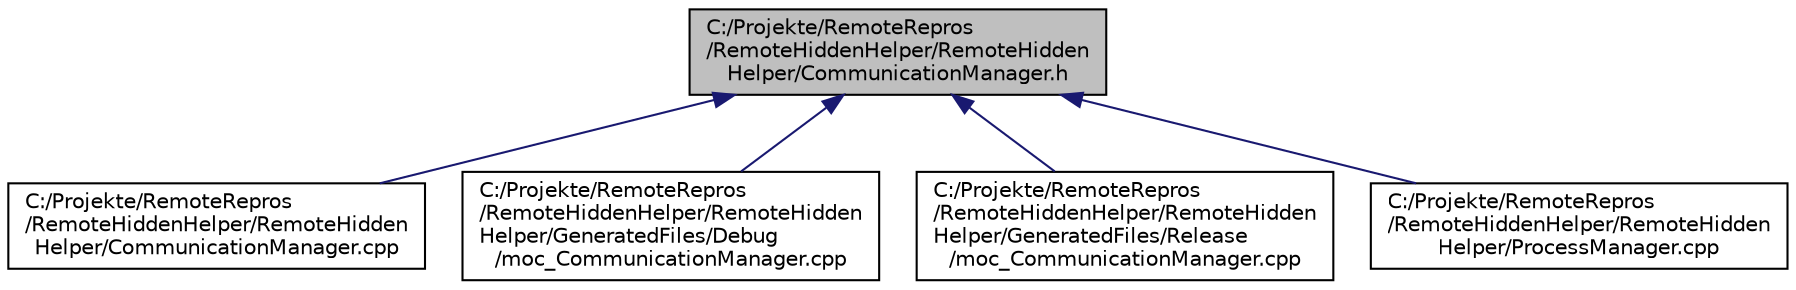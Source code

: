 digraph "C:/Projekte/RemoteRepros/RemoteHiddenHelper/RemoteHiddenHelper/CommunicationManager.h"
{
  edge [fontname="Helvetica",fontsize="10",labelfontname="Helvetica",labelfontsize="10"];
  node [fontname="Helvetica",fontsize="10",shape=record];
  Node4 [label="C:/Projekte/RemoteRepros\l/RemoteHiddenHelper/RemoteHidden\lHelper/CommunicationManager.h",height=0.2,width=0.4,color="black", fillcolor="grey75", style="filled", fontcolor="black"];
  Node4 -> Node5 [dir="back",color="midnightblue",fontsize="10",style="solid",fontname="Helvetica"];
  Node5 [label="C:/Projekte/RemoteRepros\l/RemoteHiddenHelper/RemoteHidden\lHelper/CommunicationManager.cpp",height=0.2,width=0.4,color="black", fillcolor="white", style="filled",URL="$_communication_manager_8cpp.html"];
  Node4 -> Node6 [dir="back",color="midnightblue",fontsize="10",style="solid",fontname="Helvetica"];
  Node6 [label="C:/Projekte/RemoteRepros\l/RemoteHiddenHelper/RemoteHidden\lHelper/GeneratedFiles/Debug\l/moc_CommunicationManager.cpp",height=0.2,width=0.4,color="black", fillcolor="white", style="filled",URL="$_debug_2moc___communication_manager_8cpp.html"];
  Node4 -> Node7 [dir="back",color="midnightblue",fontsize="10",style="solid",fontname="Helvetica"];
  Node7 [label="C:/Projekte/RemoteRepros\l/RemoteHiddenHelper/RemoteHidden\lHelper/GeneratedFiles/Release\l/moc_CommunicationManager.cpp",height=0.2,width=0.4,color="black", fillcolor="white", style="filled",URL="$_release_2moc___communication_manager_8cpp.html"];
  Node4 -> Node8 [dir="back",color="midnightblue",fontsize="10",style="solid",fontname="Helvetica"];
  Node8 [label="C:/Projekte/RemoteRepros\l/RemoteHiddenHelper/RemoteHidden\lHelper/ProcessManager.cpp",height=0.2,width=0.4,color="black", fillcolor="white", style="filled",URL="$_process_manager_8cpp.html"];
}
